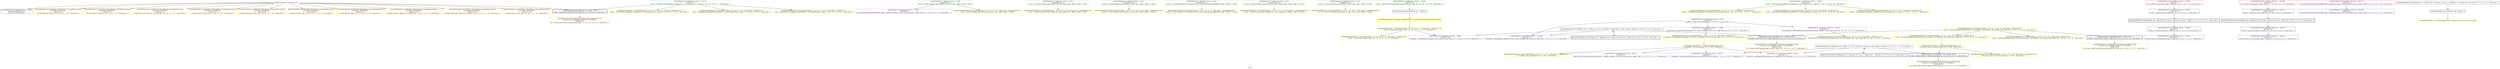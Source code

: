 digraph "SVFG" {
	label="SVFG";

	Node0x55b908d5e850 [shape=record,color=grey,label="{NullPtrVFGNode ID: 0 PAGNode ID: 0\n}"];
	Node0x55b908d5e850 -> Node0x55b908d61e90[style=solid];
	Node0x55b908d5e850 -> Node0x55b908d689c0[style=solid];
	Node0x55b908d5e850 -> Node0x55b908d68b50[style=solid];
	Node0x55b908d5e850 -> Node0x55b908d68ce0[style=solid];
	Node0x55b908d5e850 -> Node0x55b908d68e70[style=solid];
	Node0x55b908d5e850 -> Node0x55b908d69000[style=solid];
	Node0x55b908d5e850 -> Node0x55b908d69190[style=solid];
	Node0x55b908d5e850 -> Node0x55b908d69320[style=solid];
	Node0x55b908d5e850 -> Node0x55b908d694b0[style=solid];
	Node0x55b908d5e850 -> Node0x55b908d69640[style=solid];
	Node0x55b908d5e850 -> Node0x55b908d697d0[style=solid];
	Node0x55b908d5e850 -> Node0x55b908d6a330[style=solid];
	Node0x55b908d5ea30 [shape=record,color=green,label="{AddrVFGNode ID: 1 AddrStmt: [Var4 \<-- Var3]  \nGlobalValVar ID: 4\n @.str = private unnamed_addr constant [4 x i8] c\"222\\00\", align 1, !dbg !0 \{ Glob  \}}"];
	Node0x55b908d5ea30 -> Node0x55b908d62730[style=solid];
	Node0x55b908d5ea30 -> Node0x55b908d65480[style=solid];
	Node0x55b908d5f3a0 [shape=record,color=green,label="{AddrVFGNode ID: 2 AddrStmt: [Var5 \<-- Var3]  \nGlobalValVar ID: 5\n @.str.1 = private unnamed_addr constant [10 x i8] c\"input.txt\\00\", align 1, !dbg !7 \{ Glob  \}}"];
	Node0x55b908d5f3a0 -> Node0x55b908d64790[style=solid];
	Node0x55b908d5f450 [shape=record,color=green,label="{AddrVFGNode ID: 3 AddrStmt: [Var6 \<-- Var3]  \nGlobalValVar ID: 6\n @.str.2 = private unnamed_addr constant [2 x i8] c\"r\\00\", align 1, !dbg !12 \{ Glob  \}}"];
	Node0x55b908d5f450 -> Node0x55b908d64900[style=solid];
	Node0x55b908d5f590 [shape=record,color=green,label="{AddrVFGNode ID: 4 AddrStmt: [Var7 \<-- Var3]  \nGlobalValVar ID: 7\n @.str.3 = private unnamed_addr constant [26 x i8] c\"Error opening input file\\0A\\00\", align 1, !dbg !17 \{ Glob  \}}"];
	Node0x55b908d5f590 -> Node0x55b908d64620[style=solid];
	Node0x55b908d5f720 [shape=record,color=green,label="{AddrVFGNode ID: 5 AddrStmt: [Var8 \<-- Var3]  \nGlobalValVar ID: 8\n @.str.4 = private unnamed_addr constant [11 x i8] c\"output.txt\\00\", align 1, !dbg !22 \{ Glob  \}}"];
	Node0x55b908d5f720 -> Node0x55b908caf200[style=solid];
	Node0x55b908d5f8b0 [shape=record,color=green,label="{AddrVFGNode ID: 6 AddrStmt: [Var9 \<-- Var3]  \nGlobalValVar ID: 9\n @.str.5 = private unnamed_addr constant [2 x i8] c\"w\\00\", align 1, !dbg !27 \{ Glob  \}}"];
	Node0x55b908d5f8b0 -> Node0x55b908cb5880[style=solid];
	Node0x55b908d60b70 [shape=record,color=green,label="{AddrVFGNode ID: 18 AddrStmt: [Var58 \<-- Var59]  \nValVar ID: 58\n   %call = call noalias ptr @malloc(i64 noundef 1024) #5, !dbg !46 \{ \"ln\": 28, \"cl\": 19, \"fl\": \"read_write.c\" \}}"];
	Node0x55b908d60b70 -> Node0x55b908d67760[style=solid];
	Node0x55b908d61020 [shape=record,color=green,label="{AddrVFGNode ID: 21 AddrStmt: [Var69 \<-- Var70]  \nValVar ID: 69\n   %buffer2 = alloca [1024 x i8], align 16 \{ \"ln\": 82, \"fl\": \"read_write.c\" \}}"];
	Node0x55b908d61020 -> Node0x55b908d62d70[style=solid];
	Node0x55b908d61020 -> Node0x55b908d62f00[style=solid];
	Node0x55b908d61020 -> Node0x55b908d63090[style=solid];
	Node0x55b908d61210 [shape=record,color=green,label="{AddrVFGNode ID: 22 AddrStmt: [Var71 \<-- Var72]  \nValVar ID: 71\n   %call = call noalias ptr @fopen(ptr noundef @.str.1, ptr noundef @.str.2), !dbg !47 \{ \"ln\": 43, \"cl\": 24, \"fl\": \"read_write.c\" \}}"];
	Node0x55b908d61210 -> Node0x55b908d644b0[style=solid];
	Node0x55b908d61210 -> Node0x55b908d64a70[style=solid];
	Node0x55b908d61210 -> Node0x55b908d6a330[style=solid];
	Node0x55b908d61210 -> Node0x55b908d6f1d0[style=solid];
	Node0x55b908d616c0 [shape=record,color=green,label="{AddrVFGNode ID: 25 AddrStmt: [Var83 \<-- Var84]  \nValVar ID: 83\n   %call2 = call noalias ptr @fopen(ptr noundef @.str.4, ptr noundef @.str.5), !dbg !115 \{ \"ln\": 51, \"cl\": 25, \"fl\": \"read_write.c\" \}}"];
	Node0x55b908d616c0 -> Node0x55b908cb19c0[style=solid];
	Node0x55b908d616c0 -> Node0x55b908d65030[style=solid];
	Node0x55b908d616c0 -> Node0x55b908d70710[style=solid];
	Node0x55b908d61e90 [shape=record,color=black,label="{CopyVFGNode ID: 30 CopyStmt: [Var1 \<-- Var0]  \nConstantNullPtrValVar ID: 0\n ptr null \{ constant data \}}"];
	Node0x55b908d62020 [shape=record,color=black,label="{CopyVFGNode ID: 31 CopyStmt: [Var28 \<-- Var27]  \nValVar ID: 28\n   %conv = sext i8 %0 to i32, !dbg !60 \{ \"ln\": 21, \"cl\": 21, \"fl\": \"read_write.c\" \}}"];
	Node0x55b908d62020 -> Node0x55b908d67de0[style=solid];
	Node0x55b908d62280 [shape=record,color=black,label="{CopyVFGNode ID: 32 CopyStmt: [Var31 \<-- Var29]  \nValVar ID: 31\n   %conv1 = trunc i32 %add to i8, !dbg !60 \{ \"ln\": 21, \"cl\": 21, \"fl\": \"read_write.c\" \}}"];
	Node0x55b908d62280 -> Node0x55b908d63860[style=solid];
	Node0x55b908d62410 [shape=record,color=black,label="{CopyVFGNode ID: 33 CopyStmt: [Var108 \<-- Var107]  \nValVar ID: 108\n   %conv = sext i8 %0 to i32, !dbg !137 \{ \"ln\": 84, \"cl\": 26, \"fl\": \"read_write.c\" \}}"];
	Node0x55b908d62410 -> Node0x55b908d680f0[style=solid];
	Node0x55b908d625a0 [shape=record,color=black,label="{CopyVFGNode ID: 34 CopyStmt: [Var110 \<-- Var109]  \nValVar ID: 110\n   %conv7 = trunc i32 %add to i8, !dbg !137 \{ \"ln\": 84, \"cl\": 26, \"fl\": \"read_write.c\" \}}"];
	Node0x55b908d625a0 -> Node0x55b908d63b20[style=solid];
	Node0x55b908d62730 [shape=record,color=purple,label="{GepVFGNode ID: 35 GepStmt: [Var157 \<-- Var4]  \nValVar ID: 39\n   call void @llvm.memcpy.p0.p0.i64(ptr align 1 %buffer, ptr align 1 @.str, i64 %bytes_read, i1 false), !dbg !71 \{ \"ln\": 23, \"cl\": 5, \"fl\": \"read_write.c\" \}}"];
	Node0x55b908d628c0 [shape=record,color=purple,label="{GepVFGNode ID: 36 GepStmt: [Var26 \<-- Var13]  \nValVar ID: 26\n   %arrayidx = getelementptr inbounds i8, ptr %buffer, i64 %i.0, !dbg !60 \{ \"ln\": 21, \"cl\": 21, \"fl\": \"read_write.c\" \}}"];
	Node0x55b908d62a50 [shape=record,color=purple,label="{GepVFGNode ID: 37 GepStmt: [Var32 \<-- Var13]  \nValVar ID: 32\n   %arrayidx2 = getelementptr inbounds i8, ptr %buffer, i64 %i.0, !dbg !63 \{ \"ln\": 21, \"cl\": 9, \"fl\": \"read_write.c\" \}}"];
	Node0x55b908d62be0 [shape=record,color=purple,label="{GepVFGNode ID: 38 GepStmt: [Var156 \<-- Var13]  \nValVar ID: 39\n   call void @llvm.memcpy.p0.p0.i64(ptr align 1 %buffer, ptr align 1 @.str, i64 %bytes_read, i1 false), !dbg !71 \{ \"ln\": 23, \"cl\": 5, \"fl\": \"read_write.c\" \}}"];
	Node0x55b908d62d70 [shape=record,color=purple,label="{GepVFGNode ID: 39 GepStmt: [Var111 \<-- Var69]  \nValVar ID: 111\n   %arrayidx8 = getelementptr inbounds [1024 x i8], ptr %buffer2, i64 0, i64 %i.0, !dbg !140 \{ \"ln\": 84, \"cl\": 13, \"fl\": \"read_write.c\" \}}"];
	Node0x55b908d62f00 [shape=record,color=purple,label="{GepVFGNode ID: 40 GepStmt: [Var117 \<-- Var69]  \nValVar ID: 117\n   %arraydecay = getelementptr inbounds [1024 x i8], ptr %buffer2, i64 0, i64 0, !dbg !148 \{ \"ln\": 87, \"cl\": 19, \"fl\": \"read_write.c\" \}}"];
	Node0x55b908d62f00 -> Node0x55b908ca6090[style=solid];
	Node0x55b908d63090 [shape=record,color=purple,label="{GepVFGNode ID: 41 GepStmt: [Var119 \<-- Var69]  \nValVar ID: 119\n   %arraydecay9 = getelementptr inbounds [1024 x i8], ptr %buffer2, i64 0, i64 0, !dbg !150 \{ \"ln\": 88, \"cl\": 16, \"fl\": \"read_write.c\" \}}"];
	Node0x55b908d63090 -> Node0x55b908d64be0[style=solid];
	Node0x55b908d63220 [shape=record,color=purple,label="{GepVFGNode ID: 42 GepStmt: [Var106 \<-- Var86]  \nValVar ID: 106\n   %arrayidx = getelementptr inbounds i8, ptr %call3, i64 %i.0, !dbg !137 \{ \"ln\": 84, \"cl\": 26, \"fl\": \"read_write.c\" \}}"];
	Node0x55b908d633b0 [shape=record,color=red,label="{LoadVFGNode ID: 43 LoadStmt: [Var27 \<-- Var26]  \nValVar ID: 27\n   %0 = load i8, ptr %arrayidx, align 1, !dbg !60 \{ \"ln\": 21, \"cl\": 21, \"fl\": \"read_write.c\" \}}"];
	Node0x55b908d633b0 -> Node0x55b908d62020[style=solid];
	Node0x55b908d63540 [shape=record,color=red,label="{LoadVFGNode ID: 44 LoadStmt: [Var107 \<-- Var106]  \nValVar ID: 107\n   %0 = load i8, ptr %arrayidx, align 1, !dbg !137 \{ \"ln\": 84, \"cl\": 26, \"fl\": \"read_write.c\" \}}"];
	Node0x55b908d63540 -> Node0x55b908d62410[style=solid];
	Node0x55b908d636d0 [shape=record,color=red,label="{LoadVFGNode ID: 45 LoadStmt: [Var158 \<-- Var157]  \nValVar ID: 39\n   call void @llvm.memcpy.p0.p0.i64(ptr align 1 %buffer, ptr align 1 @.str, i64 %bytes_read, i1 false), !dbg !71 \{ \"ln\": 23, \"cl\": 5, \"fl\": \"read_write.c\" \}}"];
	Node0x55b908d636d0 -> Node0x55b908d639c0[style=solid];
	Node0x55b908d63860 [shape=record,color=blue,label="{StoreVFGNode ID: 46 StoreStmt: [Var32 \<-- Var31]  \nValVar ID: 33\n   store i8 %conv1, ptr %arrayidx2, align 1, !dbg !64 \{ \"ln\": 21, \"cl\": 19, \"fl\": \"read_write.c\" \}}"];
	Node0x55b908d639c0 [shape=record,color=blue,label="{StoreVFGNode ID: 47 StoreStmt: [Var156 \<-- Var158]  \nValVar ID: 39\n   call void @llvm.memcpy.p0.p0.i64(ptr align 1 %buffer, ptr align 1 @.str, i64 %bytes_read, i1 false), !dbg !71 \{ \"ln\": 23, \"cl\": 5, \"fl\": \"read_write.c\" \}}"];
	Node0x55b908d63b20 [shape=record,color=blue,label="{StoreVFGNode ID: 48 StoreStmt: [Var111 \<-- Var110]  \nValVar ID: 112\n   store i8 %conv7, ptr %arrayidx8, align 1, !dbg !141 \{ \"ln\": 84, \"cl\": 24, \"fl\": \"read_write.c\" \}}"];
	Node0x55b908cb19c0 [shape=record,color=yellow,penwidth=2,label="{ActualParmVFGNode ID: 49 CS[CallICFGNode: \{ \"ln\": 99, \"cl\": 5, \"fl\": \"read_write.c\" \}]ValVar ID: 83\n   %call2 = call noalias ptr @fopen(ptr noundef @.str.4, ptr noundef @.str.5), !dbg !115 \{ \"ln\": 51, \"cl\": 25, \"fl\": \"read_write.c\" \}}"];
	Node0x55b908ca6090 [shape=record,color=yellow,penwidth=2,label="{ActualParmVFGNode ID: 50 CS[CallICFGNode: \{ \"ln\": 87, \"cl\": 9, \"fl\": \"read_write.c\" \}]ValVar ID: 117\n   %arraydecay = getelementptr inbounds [1024 x i8], ptr %buffer2, i64 0, i64 0, !dbg !148 \{ \"ln\": 87, \"cl\": 19, \"fl\": \"read_write.c\" \}|{<s0>2}}"];
	Node0x55b908ca6090:s0 -> Node0x55b908d22670[style=solid,color=red];
	Node0x55b908cb15a0 [shape=record,color=yellow,penwidth=2,label="{ActualParmVFGNode ID: 51 CS[CallICFGNode: \{ \"ln\": 87, \"cl\": 9, \"fl\": \"read_write.c\" \}]ValVar ID: 90\n   %call4 = call i64 @fread(ptr noundef %call3, i64 noundef 1, i64 noundef 8, ptr noundef %call), !dbg !120 \{ \"ln\": 81, \"cl\": 26, \"fl\": \"read_write.c\" \}|{<s0>2}}"];
	Node0x55b908cb15a0:s0 -> Node0x55b908d66600[style=solid,color=red];
	Node0x55b908caf200 [shape=record,color=yellow,penwidth=2,label="{ActualParmVFGNode ID: 52 CS[CallICFGNode: \{ \"ln\": 51, \"cl\": 25, \"fl\": \"read_write.c\" \}]GlobalValVar ID: 8\n @.str.4 = private unnamed_addr constant [11 x i8] c\"output.txt\\00\", align 1, !dbg !22 \{ Glob  \}}"];
	Node0x55b908cb5880 [shape=record,color=yellow,penwidth=2,label="{ActualParmVFGNode ID: 53 CS[CallICFGNode: \{ \"ln\": 51, \"cl\": 25, \"fl\": \"read_write.c\" \}]GlobalValVar ID: 9\n @.str.5 = private unnamed_addr constant [2 x i8] c\"w\\00\", align 1, !dbg !27 \{ Glob  \}}"];
	Node0x55b908d64060 [shape=record,color=yellow,penwidth=2,label="{ActualParmVFGNode ID: 54 CS[CallICFGNode: \{ \"ln\": 81, \"cl\": 26, \"fl\": \"read_write.c\" \}]ValVar ID: 86\n   %call3 = call ptr @get_buffer(), !dbg !117 \{ \"ln\": 68, \"cl\": 21, \"fl\": \"read_write.c\" \}}"];
	Node0x55b908d644b0 [shape=record,color=yellow,penwidth=2,label="{ActualParmVFGNode ID: 57 CS[CallICFGNode: \{ \"ln\": 81, \"cl\": 26, \"fl\": \"read_write.c\" \}]ValVar ID: 71\n   %call = call noalias ptr @fopen(ptr noundef @.str.1, ptr noundef @.str.2), !dbg !47 \{ \"ln\": 43, \"cl\": 24, \"fl\": \"read_write.c\" \}}"];
	Node0x55b908d64620 [shape=record,color=yellow,penwidth=2,label="{ActualParmVFGNode ID: 58 CS[CallICFGNode: \{ \"ln\": 45, \"cl\": 9, \"fl\": \"read_write.c\" \}]GlobalValVar ID: 7\n @.str.3 = private unnamed_addr constant [26 x i8] c\"Error opening input file\\0A\\00\", align 1, !dbg !17 \{ Glob  \}}"];
	Node0x55b908d64790 [shape=record,color=yellow,penwidth=2,label="{ActualParmVFGNode ID: 59 CS[CallICFGNode: \{ \"ln\": 43, \"cl\": 24, \"fl\": \"read_write.c\" \}]GlobalValVar ID: 5\n @.str.1 = private unnamed_addr constant [10 x i8] c\"input.txt\\00\", align 1, !dbg !7 \{ Glob  \}}"];
	Node0x55b908d64900 [shape=record,color=yellow,penwidth=2,label="{ActualParmVFGNode ID: 60 CS[CallICFGNode: \{ \"ln\": 43, \"cl\": 24, \"fl\": \"read_write.c\" \}]GlobalValVar ID: 6\n @.str.2 = private unnamed_addr constant [2 x i8] c\"r\\00\", align 1, !dbg !12 \{ Glob  \}}"];
	Node0x55b908d64a70 [shape=record,color=yellow,penwidth=2,label="{ActualParmVFGNode ID: 61 CS[CallICFGNode: \{ \"ln\": 98, \"cl\": 5, \"fl\": \"read_write.c\" \}]ValVar ID: 71\n   %call = call noalias ptr @fopen(ptr noundef @.str.1, ptr noundef @.str.2), !dbg !47 \{ \"ln\": 43, \"cl\": 24, \"fl\": \"read_write.c\" \}}"];
	Node0x55b908d64be0 [shape=record,color=yellow,penwidth=2,label="{ActualParmVFGNode ID: 62 CS[CallICFGNode: \{ \"ln\": 88, \"cl\": 9, \"fl\": \"read_write.c\" \}]ValVar ID: 119\n   %arraydecay9 = getelementptr inbounds [1024 x i8], ptr %buffer2, i64 0, i64 0, !dbg !150 \{ \"ln\": 88, \"cl\": 16, \"fl\": \"read_write.c\" \}}"];
	Node0x55b908d64ec0 [shape=record,color=yellow,penwidth=2,label="{ActualParmVFGNode ID: 64 CS[CallICFGNode: \{ \"ln\": 88, \"cl\": 9, \"fl\": \"read_write.c\" \}]ValVar ID: 90\n   %call4 = call i64 @fread(ptr noundef %call3, i64 noundef 1, i64 noundef 8, ptr noundef %call), !dbg !120 \{ \"ln\": 81, \"cl\": 26, \"fl\": \"read_write.c\" \}}"];
	Node0x55b908d65030 [shape=record,color=yellow,penwidth=2,label="{ActualParmVFGNode ID: 65 CS[CallICFGNode: \{ \"ln\": 88, \"cl\": 9, \"fl\": \"read_write.c\" \}]ValVar ID: 83\n   %call2 = call noalias ptr @fopen(ptr noundef @.str.4, ptr noundef @.str.5), !dbg !115 \{ \"ln\": 51, \"cl\": 25, \"fl\": \"read_write.c\" \}}"];
	Node0x55b908d65310 [shape=record,color=yellow,penwidth=2,label="{ActualParmVFGNode ID: 67 CS[CallICFGNode: \{ \"ln\": 23, \"cl\": 5, \"fl\": \"read_write.c\" \}]ArgValVar ID: 13\n ptr %buffer \{ 0th arg transform \"ln\": 19, \"file\": \"read_write.c\" \}}"];
	Node0x55b908d65480 [shape=record,color=yellow,penwidth=2,label="{ActualParmVFGNode ID: 68 CS[CallICFGNode: \{ \"ln\": 23, \"cl\": 5, \"fl\": \"read_write.c\" \}]GlobalValVar ID: 4\n @.str = private unnamed_addr constant [4 x i8] c\"222\\00\", align 1, !dbg !0 \{ Glob  \}}"];
	Node0x55b908d655f0 [shape=record,color=yellow,penwidth=2,label="{ActualParmVFGNode ID: 69 CS[CallICFGNode: \{ \"ln\": 23, \"cl\": 5, \"fl\": \"read_write.c\" \}]ArgValVar ID: 14\n i64 %bytes_read \{ 1st arg transform \"ln\": 19, \"file\": \"read_write.c\" \}}"];
	Node0x55b908d65df0 [shape=record,color=yellow,penwidth=2,label="{ActualRetVFGNode ID: 73 CS[CallICFGNode: \{ \"ln\": 81, \"cl\": 26, \"fl\": \"read_write.c\" \}]ValVar ID: 90\n   %call4 = call i64 @fread(ptr noundef %call3, i64 noundef 1, i64 noundef 8, ptr noundef %call), !dbg !120 \{ \"ln\": 81, \"cl\": 26, \"fl\": \"read_write.c\" \}}"];
	Node0x55b908d65df0 -> Node0x55b908cb15a0[style=solid];
	Node0x55b908d65df0 -> Node0x55b908d64ec0[style=solid];
	Node0x55b908d65df0 -> Node0x55b908d6a5d0[style=solid];
	Node0x55b908d65df0 -> Node0x55b908d6a870[style=solid];
	Node0x55b908d66130 [shape=record,color=yellow,penwidth=2,label="{ActualRetVFGNode ID: 75 CS[CallICFGNode: \{ \"ln\": 68, \"cl\": 21, \"fl\": \"read_write.c\" \}]ValVar ID: 86\n   %call3 = call ptr @get_buffer(), !dbg !117 \{ \"ln\": 68, \"cl\": 21, \"fl\": \"read_write.c\" \}}"];
	Node0x55b908d66130 -> Node0x55b908d63220[style=solid];
	Node0x55b908d66130 -> Node0x55b908d64060[style=solid];
	Node0x55b908d22670 [shape=record,color=yellow,penwidth=2,label="{FormalParmVFGNode ID: 77 Fun[transform]ArgValVar ID: 13\n ptr %buffer \{ 0th arg transform \"ln\": 19, \"file\": \"read_write.c\" \}}"];
	Node0x55b908d22670 -> Node0x55b908d628c0[style=solid];
	Node0x55b908d22670 -> Node0x55b908d62a50[style=solid];
	Node0x55b908d22670 -> Node0x55b908d62be0[style=solid];
	Node0x55b908d22670 -> Node0x55b908d65310[style=solid];
	Node0x55b908d66600 [shape=record,color=yellow,penwidth=2,label="{FormalParmVFGNode ID: 78 Fun[transform]ArgValVar ID: 14\n i64 %bytes_read \{ 1st arg transform \"ln\": 19, \"file\": \"read_write.c\" \}}"];
	Node0x55b908d66600 -> Node0x55b908d655f0[style=solid];
	Node0x55b908d66600 -> Node0x55b908d6a090[style=solid];
	Node0x55b908d66860 [shape=record,color=yellow,penwidth=2,label="{FormalRetVFGNode ID: 79 Fun[main]RetPN ID: 68 unique return node for function main}"];
	Node0x55b908d66a70 [shape=record,color=yellow,penwidth=2,label="{FormalRetVFGNode ID: 80 Fun[get_buffer]RetPN ID: 57 unique return node for function get_buffer|{<s0>3}}"];
	Node0x55b908d66a70:s0 -> Node0x55b908d66130[style=solid,color=blue];
	Node0x55b908d66ca0 [shape=record,color=black,label="{IntraPHIVFGNode ID: 81 PAGNode: [20 = PHI(22, 21, )]      %i.0 = phi i64 [ 0, %entry ], [ %inc, %for.inc ], !dbg !56 \{ \"ln\": 20, \"cl\": 0, \"fl\": \"read_write.c\" \}}"];
	Node0x55b908d66ca0 -> Node0x55b908d628c0[style=solid];
	Node0x55b908d66ca0 -> Node0x55b908d62a50[style=solid];
	Node0x55b908d66ca0 -> Node0x55b908d68390[style=solid];
	Node0x55b908d66ca0 -> Node0x55b908d6a090[style=solid];
	Node0x55b908d67020 [shape=record,color=black,label="{IntraPHIVFGNode ID: 82 PAGNode: [101 = PHI(102, 21, )]      %i.0 = phi i64 [ 0, %while.body ], [ %inc, %for.inc ], !dbg !133 \{ \"ln\": 83, \"cl\": 0, \"fl\": \"read_write.c\" \}}"];
	Node0x55b908d67020 -> Node0x55b908d62d70[style=solid];
	Node0x55b908d67020 -> Node0x55b908d63220[style=solid];
	Node0x55b908d67020 -> Node0x55b908d68630[style=solid];
	Node0x55b908d67020 -> Node0x55b908d6a870[style=solid];
	Node0x55b908d673c0 [shape=record,color=black,label="{IntraPHIVFGNode ID: 83 PAGNode: [129 = PHI(130, 30, )]      %retval.0 = phi i32 [ 1, %if.then ], [ 0, %while.end ], !dbg !108 \{ \"ln\": 0, \"cl\": 0, \"fl\": \"read_write.c\" \}}"];
	Node0x55b908d673c0 -> Node0x55b908d67aa0[style=solid];
	Node0x55b908d67760 [shape=record,color=black,label="{IntraPHIVFGNode ID: 84 PAGNode: [57 = PHI(58, )]  }"];
	Node0x55b908d67760 -> Node0x55b908d66a70[style=solid];
	Node0x55b908d67aa0 [shape=record,color=black,label="{IntraPHIVFGNode ID: 85 PAGNode: [68 = PHI(129, )]  }"];
	Node0x55b908d67aa0 -> Node0x55b908d66860[style=solid];
	Node0x55b908d67de0 [shape=record,color=black,penwidth=2,label="{BinaryOPVFGNode ID: 86 PAGEdge: [29 = Binary(30, 28, )]      %add = add nsw i32 %conv, 1, !dbg !62 \{ \"ln\": 21, \"cl\": 31, \"fl\": \"read_write.c\" \}}"];
	Node0x55b908d67de0 -> Node0x55b908d62280[style=solid];
	Node0x55b908d680f0 [shape=record,color=black,penwidth=2,label="{BinaryOPVFGNode ID: 87 PAGEdge: [109 = Binary(30, 108, )]      %add = add nsw i32 %conv, 1, !dbg !139 \{ \"ln\": 84, \"cl\": 37, \"fl\": \"read_write.c\" \}}"];
	Node0x55b908d680f0 -> Node0x55b908d625a0[style=solid];
	Node0x55b908d68390 [shape=record,color=black,penwidth=2,label="{BinaryOPVFGNode ID: 88 PAGEdge: [22 = Binary(36, 20, )]      %inc = add i64 %i.0, 1, !dbg !66 \{ \"ln\": 20, \"cl\": 40, \"fl\": \"read_write.c\" \}}"];
	Node0x55b908d68390 -> Node0x55b908d66ca0[style=solid];
	Node0x55b908d68630 [shape=record,color=black,penwidth=2,label="{BinaryOPVFGNode ID: 89 PAGEdge: [102 = Binary(36, 101, )]      %inc = add i64 %i.0, 1, !dbg !143 \{ \"ln\": 83, \"cl\": 44, \"fl\": \"read_write.c\" \}}"];
	Node0x55b908d68630 -> Node0x55b908d67020[style=solid];
	Node0x55b908d689c0 [shape=record,color=gold,penwidth=2,label="{BranchVFGNode ID: 90 PAGEdge: [BranchStmt: [ Unconditional branch]\nSuccessor 0 ICFGNode8   \nValVar ID: 18\n   br label %for.cond, !dbg !55 \{ \"ln\": 20, \"cl\": 9, \"fl\": \"read_write.c\" \}  }"];
	Node0x55b908d68b50 [shape=record,color=gold,penwidth=2,label="{BranchVFGNode ID: 91 PAGEdge: [BranchStmt: [ Unconditional branch]\nSuccessor 0 ICFGNode22   \nValVar ID: 34\n   br label %for.inc, !dbg !65 \{ \"ln\": 22, \"cl\": 5, \"fl\": \"read_write.c\" \}  }"];
	Node0x55b908d68ce0 [shape=record,color=gold,penwidth=2,label="{BranchVFGNode ID: 92 PAGEdge: [BranchStmt: [ Unconditional branch]\nSuccessor 0 ICFGNode8   \nValVar ID: 38\n   br label %for.cond, !dbg !67, !llvm.loop !68 \{ \"ln\": 20, \"cl\": 5, \"fl\": \"read_write.c\" \}  }"];
	Node0x55b908d68e70 [shape=record,color=gold,penwidth=2,label="{BranchVFGNode ID: 93 PAGEdge: [BranchStmt: [ Unconditional branch]\nSuccessor 0 ICFGNode39   \nValVar ID: 81\n   br label %return, !dbg !114 \{ \"ln\": 46, \"cl\": 9, \"fl\": \"read_write.c\" \}  }"];
	Node0x55b908d69000 [shape=record,color=gold,penwidth=2,label="{BranchVFGNode ID: 94 PAGEdge: [BranchStmt: [ Unconditional branch]\nSuccessor 0 ICFGNode42   \nValVar ID: 88\n   br label %while.cond, !dbg !119 \{ \"ln\": 81, \"cl\": 5, \"fl\": \"read_write.c\" \}  }"];
	Node0x55b908d69190 [shape=record,color=gold,penwidth=2,label="{BranchVFGNode ID: 95 PAGEdge: [BranchStmt: [ Unconditional branch]\nSuccessor 0 ICFGNode49   \nValVar ID: 99\n   br label %for.cond, !dbg !132 \{ \"ln\": 83, \"cl\": 13, \"fl\": \"read_write.c\" \}  }"];
	Node0x55b908d69320 [shape=record,color=gold,penwidth=2,label="{BranchVFGNode ID: 96 PAGEdge: [BranchStmt: [ Unconditional branch]\nSuccessor 0 ICFGNode70   \nValVar ID: 113\n   br label %for.inc, !dbg !142 \{ \"ln\": 85, \"cl\": 9, \"fl\": \"read_write.c\" \}  }"];
	Node0x55b908d694b0 [shape=record,color=gold,penwidth=2,label="{BranchVFGNode ID: 97 PAGEdge: [BranchStmt: [ Unconditional branch]\nSuccessor 0 ICFGNode49   \nValVar ID: 116\n   br label %for.cond, !dbg !144, !llvm.loop !145 \{ \"ln\": 83, \"cl\": 9, \"fl\": \"read_write.c\" \}  }"];
	Node0x55b908d69640 [shape=record,color=gold,penwidth=2,label="{BranchVFGNode ID: 98 PAGEdge: [BranchStmt: [ Unconditional branch]\nSuccessor 0 ICFGNode42   \nValVar ID: 123\n   br label %while.cond, !dbg !119, !llvm.loop !152 \{ \"ln\": 81, \"cl\": 5, \"fl\": \"read_write.c\" \}  }"];
	Node0x55b908d697d0 [shape=record,color=gold,penwidth=2,label="{BranchVFGNode ID: 99 PAGEdge: [BranchStmt: [ Unconditional branch]\nSuccessor 0 ICFGNode39   \nValVar ID: 128\n   br label %return, !dbg !156 \{ \"ln\": 101, \"cl\": 5, \"fl\": \"read_write.c\" \}  }"];
	Node0x55b908d69960 [shape=record,color=gold,penwidth=2,label="{BranchVFGNode ID: 100 PAGEdge: [BranchStmt: [Condition Var24]\nSuccessor 0 ICFGNode11   Successor 1 ICFGNode12   \nValVar ID: 25\n   br i1 %cmp, label %for.body, label %for.end, !dbg !59 \{ \"ln\": 20, \"cl\": 5, \"fl\": \"read_write.c\" \}  }"];
	Node0x55b908d69af0 [shape=record,color=gold,penwidth=2,label="{BranchVFGNode ID: 101 PAGEdge: [BranchStmt: [Condition Var76]\nSuccessor 0 ICFGNode32   Successor 1 ICFGNode34   \nValVar ID: 77\n   br i1 %cmp, label %if.then, label %if.end, !dbg !111 \{ \"ln\": 44, \"cl\": 9, \"fl\": \"read_write.c\" \}  }"];
	Node0x55b908d69c80 [shape=record,color=gold,penwidth=2,label="{BranchVFGNode ID: 102 PAGEdge: [BranchStmt: [Condition Var95]\nSuccessor 0 ICFGNode46   Successor 1 ICFGNode47   \nValVar ID: 96\n   br i1 %cmp5, label %while.body, label %while.end, !dbg !119 \{ \"ln\": 81, \"cl\": 5, \"fl\": \"read_write.c\" \}  }"];
	Node0x55b908d69e10 [shape=record,color=gold,penwidth=2,label="{BranchVFGNode ID: 103 PAGEdge: [BranchStmt: [Condition Var104]\nSuccessor 0 ICFGNode55   Successor 1 ICFGNode56   \nValVar ID: 105\n   br i1 %cmp6, label %for.body, label %for.end, !dbg !136 \{ \"ln\": 83, \"cl\": 9, \"fl\": \"read_write.c\" \}  }"];
	Node0x55b908d6a090 [shape=record,color=black,penwidth=2,label="{CmpVFGNode ID: 104 PAGEdge: [24 = cmp(14, 20, )]\n    %cmp = icmp ult i64 %i.0, %bytes_read, !dbg !57 \{ \"ln\": 20, \"cl\": 25, \"fl\": \"read_write.c\" \}}"];
	Node0x55b908d6a090 -> Node0x55b908d69960[style=solid];
	Node0x55b908d6a330 [shape=record,color=black,penwidth=2,label="{CmpVFGNode ID: 105 PAGEdge: [76 = cmp(0, 71, )]\n    %cmp = icmp eq ptr %call, null, !dbg !109 \{ \"ln\": 44, \"cl\": 20, \"fl\": \"read_write.c\" \}}"];
	Node0x55b908d6a330 -> Node0x55b908d69af0[style=solid];
	Node0x55b908d6a5d0 [shape=record,color=black,penwidth=2,label="{CmpVFGNode ID: 106 PAGEdge: [95 = cmp(21, 90, )]\n    %cmp5 = icmp ugt i64 %call4, 0, !dbg !122 \{ \"ln\": 81, \"cl\": 74, \"fl\": \"read_write.c\" \}}"];
	Node0x55b908d6a5d0 -> Node0x55b908d69c80[style=solid];
	Node0x55b908d6a870 [shape=record,color=black,penwidth=2,label="{CmpVFGNode ID: 107 PAGEdge: [104 = cmp(90, 101, )]\n    %cmp6 = icmp ult i64 %i.0, %call4, !dbg !134 \{ \"ln\": 83, \"cl\": 29, \"fl\": \"read_write.c\" \}}"];
	Node0x55b908d6a870 -> Node0x55b908d69e10[style=solid];
	Node0x55b908d70710 [shape=record,color=yellow,penwidth=2,label="{ActualParmVFGNode ID: 108 CS[CallICFGNode: \{ \"ln\": 99, \"cl\": 5, \"fl\": \"read_write.c\" \}]ValVar ID: 83\n   %call2 = call noalias ptr @fopen(ptr noundef @.str.4, ptr noundef @.str.5), !dbg !115 \{ \"ln\": 51, \"cl\": 25, \"fl\": \"read_write.c\" \}}"];
	Node0x55b908d6f1d0 [shape=record,color=yellow,penwidth=2,label="{ActualParmVFGNode ID: 109 CS[CallICFGNode: \{ \"ln\": 98, \"cl\": 5, \"fl\": \"read_write.c\" \}]ValVar ID: 71\n   %call = call noalias ptr @fopen(ptr noundef @.str.1, ptr noundef @.str.2), !dbg !47 \{ \"ln\": 43, \"cl\": 24, \"fl\": \"read_write.c\" \}}"];
}
